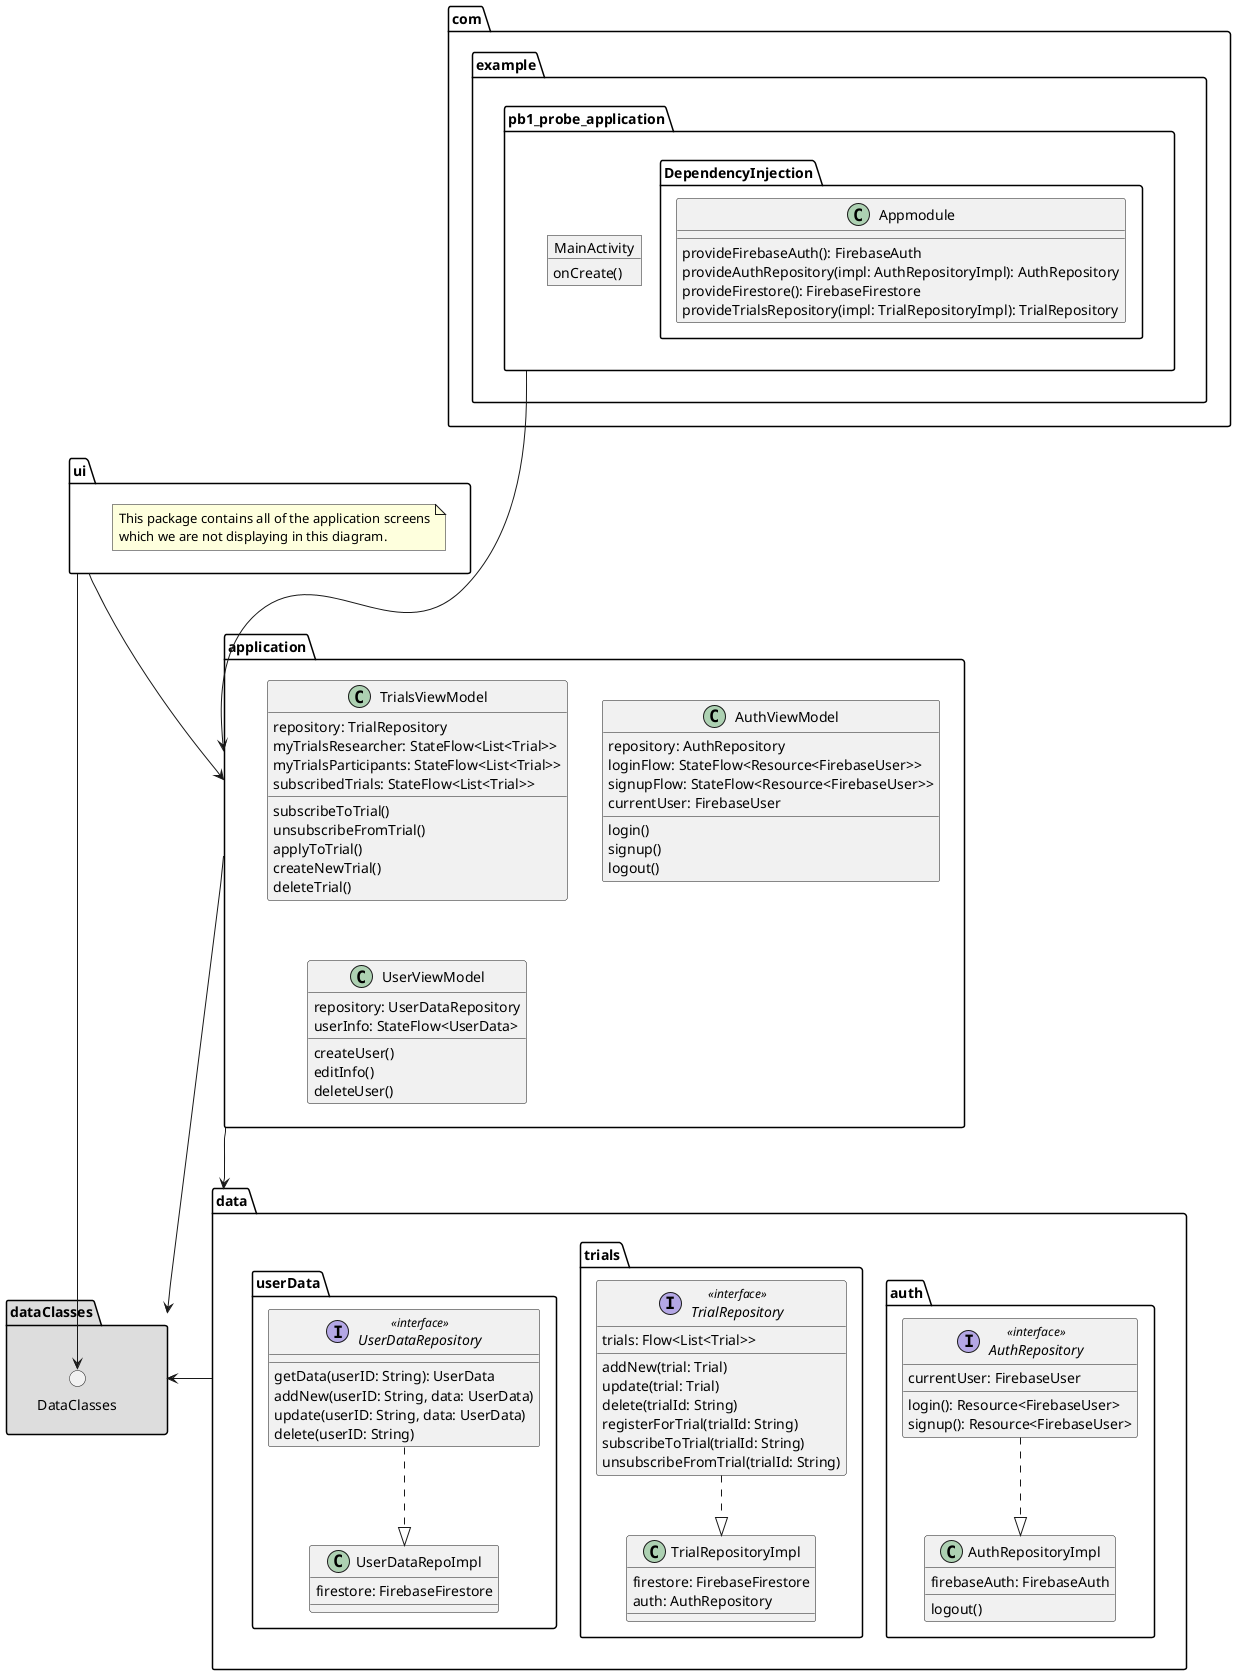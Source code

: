 @startuml
'https://plantuml.com/class-diagram

package application {
    class TrialsViewModel {
        repository: TrialRepository
        myTrialsResearcher: StateFlow<List<Trial>>
        myTrialsParticipants: StateFlow<List<Trial>>
        subscribedTrials: StateFlow<List<Trial>>

        subscribeToTrial()
        unsubscribeFromTrial()
        applyToTrial()
        createNewTrial()
        deleteTrial()
    }

    class AuthViewModel {
        repository: AuthRepository
        loginFlow: StateFlow<Resource<FirebaseUser>>
        signupFlow: StateFlow<Resource<FirebaseUser>>
        currentUser: FirebaseUser
        login()
        signup()
        logout()
    }

    class UserViewModel {
        repository: UserDataRepository
        userInfo: StateFlow<UserData>
        createUser()
        editInfo()
        deleteUser()

    }
}


package data {

    package auth {

        interface AuthRepository <<interface>> {
            currentUser: FirebaseUser
            login(): Resource<FirebaseUser>
            signup(): Resource<FirebaseUser>
        }

        class AuthRepositoryImpl {
            firebaseAuth: FirebaseAuth
            logout()
        }

    }

    package trials {
        interface TrialRepository <<interface>> {
            trials: Flow<List<Trial>>

            addNew(trial: Trial)
            update(trial: Trial)
            delete(trialId: String)
            registerForTrial(trialId: String)
            subscribeToTrial(trialId: String)
            unsubscribeFromTrial(trialId: String)
        }

        class TrialRepositoryImpl {
            firestore: FirebaseFirestore
            auth: AuthRepository
        }

    }

    package userData {
        interface UserDataRepository <<interface>> {
            getData(userID: String): UserData
            addNew(userID: String, data: UserData)
            update(userID: String, data: UserData)
            delete(userID: String)
        }

        class UserDataRepoImpl {
            firestore: FirebaseFirestore
        }

    }
}

package ui {
    note "This package contains all of the application screens\nwhich we are not displaying in this diagram." as note
}

package com.example.pb1_probe_application {
    object MainActivity {
        onCreate()
    }

    package DependencyInjection {
        class Appmodule {
            provideFirebaseAuth(): FirebaseAuth
            provideAuthRepository(impl: AuthRepositoryImpl): AuthRepository
            provideFirestore(): FirebaseFirestore
            provideTrialsRepository(impl: TrialRepositoryImpl): TrialRepository
        }
    }
}

package dataClasses #DDDDDD {
    () DataClasses
}

'packages
com.example.pb1_probe_application ----> application
application ---d-> data
ui ---d> application
ui -----> DataClasses
application -> dataClasses
data -> dataClasses

'data package
AuthRepository ..|> AuthRepositoryImpl
TrialRepository ..|> TrialRepositoryImpl
UserDataRepository ..|> UserDataRepoImpl





@enduml